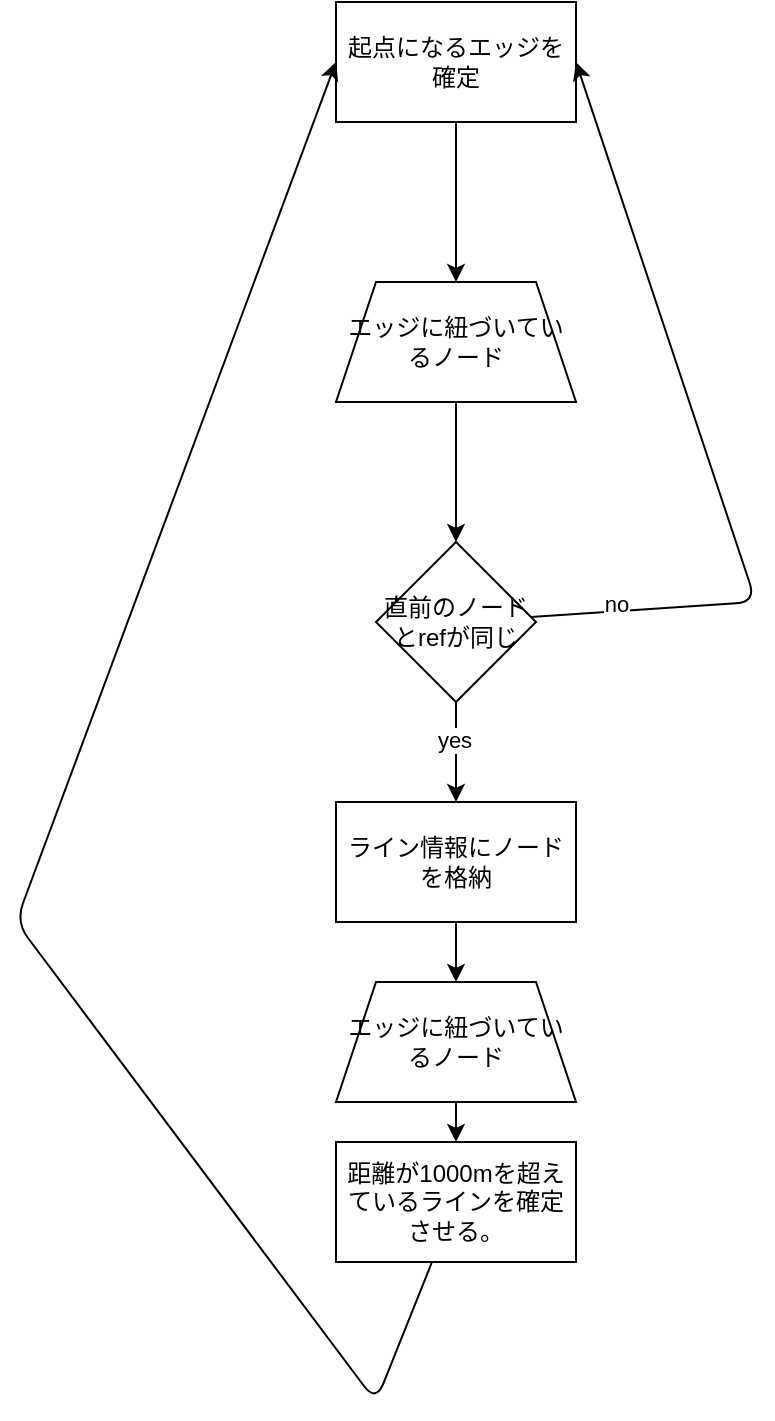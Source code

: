 <mxfile>
    <diagram id="a95OgPrfKI7mh-dRXQPd" name="ページ1">
        <mxGraphModel dx="1408" dy="711" grid="1" gridSize="10" guides="1" tooltips="1" connect="1" arrows="1" fold="1" page="1" pageScale="1" pageWidth="1169" pageHeight="827" math="0" shadow="0">
            <root>
                <mxCell id="0"/>
                <mxCell id="1" parent="0"/>
                <mxCell id="6" value="" style="edgeStyle=none;html=1;" edge="1" parent="1" source="2" target="5">
                    <mxGeometry relative="1" as="geometry"/>
                </mxCell>
                <mxCell id="2" value="起点になるエッジを確定" style="whiteSpace=wrap;html=1;" vertex="1" parent="1">
                    <mxGeometry x="410" y="70" width="120" height="60" as="geometry"/>
                </mxCell>
                <mxCell id="8" value="" style="edgeStyle=none;html=1;" edge="1" parent="1" source="5" target="7">
                    <mxGeometry relative="1" as="geometry"/>
                </mxCell>
                <mxCell id="5" value="エッジに紐づいているノード" style="shape=trapezoid;perimeter=trapezoidPerimeter;whiteSpace=wrap;html=1;fixedSize=1;" vertex="1" parent="1">
                    <mxGeometry x="410" y="210" width="120" height="60" as="geometry"/>
                </mxCell>
                <mxCell id="10" value="" style="edgeStyle=none;html=1;" edge="1" parent="1" source="7" target="9">
                    <mxGeometry relative="1" as="geometry"/>
                </mxCell>
                <mxCell id="14" value="yes" style="edgeLabel;html=1;align=center;verticalAlign=middle;resizable=0;points=[];" vertex="1" connectable="0" parent="10">
                    <mxGeometry x="-0.267" y="-1" relative="1" as="geometry">
                        <mxPoint as="offset"/>
                    </mxGeometry>
                </mxCell>
                <mxCell id="19" style="edgeStyle=none;html=1;entryX=1;entryY=0.5;entryDx=0;entryDy=0;" edge="1" parent="1" source="7" target="2">
                    <mxGeometry relative="1" as="geometry">
                        <Array as="points">
                            <mxPoint x="620" y="370"/>
                        </Array>
                    </mxGeometry>
                </mxCell>
                <mxCell id="20" value="no" style="edgeLabel;html=1;align=center;verticalAlign=middle;resizable=0;points=[];" vertex="1" connectable="0" parent="19">
                    <mxGeometry x="0.032" relative="1" as="geometry">
                        <mxPoint x="-41" y="88" as="offset"/>
                    </mxGeometry>
                </mxCell>
                <mxCell id="7" value="直前のノードとrefが同じ" style="rhombus;whiteSpace=wrap;html=1;" vertex="1" parent="1">
                    <mxGeometry x="430" y="340" width="80" height="80" as="geometry"/>
                </mxCell>
                <mxCell id="30" style="edgeStyle=none;html=1;entryX=0.5;entryY=0;entryDx=0;entryDy=0;" edge="1" parent="1" source="9" target="27">
                    <mxGeometry relative="1" as="geometry"/>
                </mxCell>
                <mxCell id="9" value="ライン情報にノードを格納" style="whiteSpace=wrap;html=1;" vertex="1" parent="1">
                    <mxGeometry x="410" y="470" width="120" height="60" as="geometry"/>
                </mxCell>
                <mxCell id="28" value="" style="edgeStyle=none;html=1;" edge="1" parent="1" source="27">
                    <mxGeometry relative="1" as="geometry">
                        <mxPoint x="470" y="640" as="targetPoint"/>
                    </mxGeometry>
                </mxCell>
                <mxCell id="27" value="エッジに紐づいているノード" style="shape=trapezoid;perimeter=trapezoidPerimeter;whiteSpace=wrap;html=1;fixedSize=1;" vertex="1" parent="1">
                    <mxGeometry x="410" y="560" width="120" height="60" as="geometry"/>
                </mxCell>
                <mxCell id="32" style="edgeStyle=none;html=1;entryX=0;entryY=0.5;entryDx=0;entryDy=0;" edge="1" parent="1" source="31" target="2">
                    <mxGeometry relative="1" as="geometry">
                        <Array as="points">
                            <mxPoint x="430" y="770"/>
                            <mxPoint x="250" y="530"/>
                        </Array>
                    </mxGeometry>
                </mxCell>
                <mxCell id="31" value="距離が1000mを超えているラインを確定させる。" style="whiteSpace=wrap;html=1;" vertex="1" parent="1">
                    <mxGeometry x="410" y="640" width="120" height="60" as="geometry"/>
                </mxCell>
            </root>
        </mxGraphModel>
    </diagram>
</mxfile>